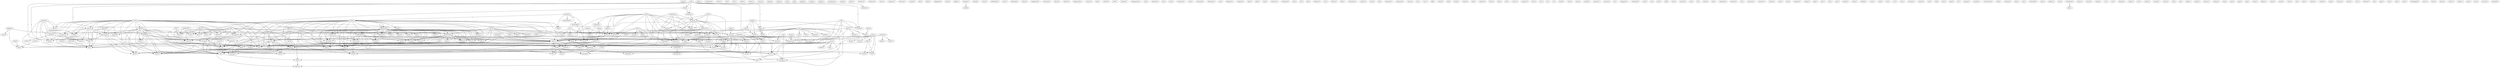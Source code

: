 digraph G {
  home [ label="home(1)" ];
  morris [ label="morris(2)" ];
  st [ label="st(1)" ];
  defer [ label="defer(1)" ];
  comeback [ label="comeback(1)" ];
  mitchell [ label="mitchell(2)" ];
  pinch [ label="pinch(1)" ];
  wins [ label="wins(6)" ];
  field [ label="field(1)" ];
  center [ label="center(2)" ];
  break [ label="break(1)" ];
  runner [ label="runner(1)" ];
  job [ label="job(2)" ];
  bit [ label="bit(5)" ];
  sign [ label="sign(2)" ];
  prediction [ label="prediction(5)" ];
  season [ label="season(8)" ];
  money [ label="money(1)" ];
  make [ label="make(2)" ];
  cash [ label="cash(1)" ];
  wallet [ label="wallet(1)" ];
  contract [ label="contract(2)" ];
  note [ label="note(1)" ];
  power [ label="power(1)" ];
  put [ label="put(1)" ];
  dive [ label="dive(1)" ];
  star [ label="star(2)" ];
  game [ label="game(3)" ];
  baseball [ label="baseball(4)" ];
  deity [ label="deity(1)" ];
  average [ label="average(1)" ];
  shortstop [ label="shortstop(2)" ];
  year [ label="year(21)" ];
  al [ label="al(2)" ];
  lot [ label="lot(3)" ];
  salary [ label="salary(1)" ];
  offer [ label="offer(1)" ];
  career [ label="career(1)" ];
  offer [ label="offer(3)" ];
  one [ label="one(1)" ];
  credibly [ label="credibly(1)" ];
  taker [ label="taker(1)" ];
  strdev [ label="strdev(1)" ];
  chance [ label="chance(1)" ];
  jhuapl [ label="jhuapl(1)" ];
  trailed [ label="trailed(1)" ];
  role [ label="role(1)" ];
  hit [ label="hit(4)" ];
  hit [ label="hit(2)" ];
  posterity [ label="posterity(1)" ];
  win [ label="win(5)" ];
  indians [ label="indians(1)" ];
  jeff [ label="jeff(1)" ];
  picked [ label="picked(1)" ];
  smiley [ label="smiley(1)" ];
  brandt [ label="brandt(1)" ];
  strawberry [ label="strawberry(1)" ];
  lineup [ label="lineup(2)" ];
  miller [ label="miller(1)" ];
  consider [ label="consider(1)" ];
  response [ label="response(1)" ];
  nixon [ label="nixon(1)" ];
  cardinals [ label="cardinals(1)" ];
  winning [ label="winning(1)" ];
  team [ label="team(5)" ];
  comprehend [ label="comprehend(1)" ];
  total [ label="total(1)" ];
  percentage [ label="percentage(2)" ];
  runs [ label="runs(2)" ];
  mussina [ label="mussina(1)" ];
  cornell [ label="cornell(4)" ];
  pace [ label="pace(2)" ];
  left [ label="left(1)" ];
  offense [ label="offense(2)" ];
  division [ label="division(9)" ];
  place [ label="place(1)" ];
  think [ label="think(4)" ];
  build [ label="build(1)" ];
  happened [ label="happened(1)" ];
  sport [ label="sport(1)" ];
  gregg [ label="gregg(1)" ];
  cavgeoe [ label="cavgeoe(1)" ];
  trade [ label="trade(3)" ];
  mattel [ label="mattel(2)" ];
  reach [ label="reach(1)" ];
  tiger [ label="tiger(2)" ];
  system [ label="system(1)" ];
  league [ label="league(4)" ];
  ball [ label="ball(1)" ];
  pittsburgh [ label="pittsburgh(1)" ];
  finished [ label="finished(4)" ];
  doesn [ label="doesn(1)" ];
  count [ label="count(1)" ];
  start [ label="start(1)" ];
  pittsburg [ label="pittsburg(1)" ];
  baltimore [ label="baltimore(1)" ];
  change [ label="change(1)" ];
  detroit [ label="detroit(1)" ];
  baltimore [ label="baltimore(2)" ];
  lead [ label="lead(2)" ];
  california [ label="california(1)" ];
  milwaukee [ label="milwaukee(2)" ];
  seattle [ label="seattle(1)" ];
  oakland [ label="oakland(1)" ];
  york [ label="york(1)" ];
  right [ label="right(3)" ];
  minnesota [ label="minnesota(1)" ];
  time [ label="time(2)" ];
  boston [ label="boston(2)" ];
  turned [ label="turned(1)" ];
  cleveland [ label="cleveland(1)" ];
  adjust [ label="adjust(1)" ];
  know [ label="know(1)" ];
  manager [ label="manager(2)" ];
  city [ label="city(1)" ];
  dwight [ label="dwight(1)" ];
  gets [ label="gets(2)" ];
  goes [ label="goes(3)" ];
  rushes [ label="rushes(1)" ];
  go [ label="go(2)" ];
  fan [ label="fan(2)" ];
  threat [ label="threat(1)" ];
  rotation [ label="rotation(2)" ];
  edu [ label="edu(13)" ];
  matter [ label="matter(1)" ];
  spira [ label="spira(1)" ];
  starter [ label="starter(4)" ];
  panix [ label="panix(1)" ];
  cmcl [ label="cmcl(1)" ];
  hr [ label="hr(2)" ];
  type [ label="type(1)" ];
  guy [ label="guy(1)" ];
  exaggerate [ label="exaggerate(1)" ];
  montreal [ label="montreal(1)" ];
  shawn [ label="shawn(1)" ];
  starts [ label="starts(2)" ];
  spot [ label="spot(3)" ];
  edward [ label="edward(1)" ];
  opportunity [ label="opportunity(1)" ];
  bullpen [ label="bullpen(2)" ];
  coach [ label="coach(1)" ];
  muster [ label="muster(1)" ];
  talent [ label="talent(4)" ];
  part [ label="part(1)" ];
  end [ label="end(2)" ];
  slowed [ label="slowed(1)" ];
  tribe [ label="tribe(1)" ];
  platooning [ label="platooning(1)" ];
  la [ label="la(1)" ];
  honeymoon [ label="honeymoon(1)" ];
  won [ label="won(5)" ];
  relief [ label="relief(2)" ];
  shot [ label="shot(2)" ];
  comment [ label="comment(1)" ];
  waste [ label="waste(1)" ];
  rest [ label="rest(3)" ];
  kept [ label="kept(1)" ];
  tue [ label="tue(5)" ];
  tedward [ label="tedward(5)" ];
  ballsy [ label="ballsy(1)" ];
  sign [ label="sign(1)" ];
  johnson [ label="johnson(1)" ];
  pythagorean [ label="pythagorean(1)" ];
  pennant [ label="pennant(1)" ];
  dl [ label="dl(2)" ];
  lyle [ label="lyle(1)" ];
  dropped [ label="dropped(2)" ];
  becomes [ label="becomes(1)" ];
  lou [ label="lou(1)" ];
  nasa [ label="nasa(1)" ];
  uwaterloo [ label="uwaterloo(1)" ];
  mvp [ label="mvp(2)" ];
  fade [ label="fade(1)" ];
  watch [ label="watch(1)" ];
  reason [ label="reason(1)" ];
  clinch [ label="clinch(1)" ];
  cinch [ label="cinch(2)" ];
  cincinatti [ label="cincinatti(3)" ];
  walk [ label="walk(1)" ];
  aluminum [ label="aluminum(1)" ];
  sep [ label="sep(1)" ];
  expansion [ label="expansion(3)" ];
  sox [ label="sox(8)" ];
  seem [ label="seem(1)" ];
  problem [ label="problem(2)" ];
  prospect [ label="prospect(1)" ];
  ace [ label="ace(1)" ];
  darn [ label="darn(1)" ];
  didn [ label="didn(4)" ];
  finish [ label="finish(2)" ];
  finish [ label="finish(3)" ];
  thu [ label="thu(2)" ];
  king [ label="king(1)" ];
  article [ label="article(2)" ];
  djohnson [ label="djohnson(1)" ];
  compare [ label="compare(1)" ];
  blauser [ label="blauser(2)" ];
  date [ label="date(2)" ];
  dave [ label="dave(1)" ];
  looks [ label="looks(3)" ];
  live [ label="live(1)" ];
  shape [ label="shape(1)" ];
  return [ label="return(1)" ];
  hope [ label="hope(1)" ];
  jody [ label="jody(1)" ];
  mercker [ label="mercker(2)" ];
  made [ label="made(1)" ];
  insert [ label="insert(1)" ];
  cmu [ label="cmu(2)" ];
  criticizes [ label="criticizes(1)" ];
  belle [ label="belle(3)" ];
  predicted [ label="predicted(1)" ];
  jim [ label="jim(1)" ];
  cut [ label="cut(1)" ];
  file [ label="file(1)" ];
  delivery [ label="delivery(1)" ];
  nss [ label="nss(1)" ];
  mark [ label="mark(4)" ];
  predict [ label="predict(1)" ];
  hunter [ label="hunter(1)" ];
  take [ label="take(1)" ];
  calculation [ label="calculation(1)" ];
  yalevm [ label="yalevm(2)" ];
  staff [ label="staff(2)" ];
  steal [ label="steal(2)" ];
  none [ label="none(2)" ];
  ted [ label="ted(1)" ];
  challenge [ label="challenge(1)" ];
  title [ label="title(1)" ];
  minimum [ label="minimum(1)" ];
  projected [ label="projected(1)" ];
  seems [ label="seems(1)" ];
  trn [ label="trn(1)" ];
  wisc [ label="wisc(1)" ];
  diff [ label="diff(1)" ];
  match [ label="match(1)" ];
  hm [ label="hm(3)" ];
  verify [ label="verify(1)" ];
  something [ label="something(3)" ];
  stretch [ label="stretch(1)" ];
  rbi [ label="rbi(1)" ];
  streak [ label="streak(1)" ];
  pick [ label="pick(1)" ];
  use [ label="use(1)" ];
  jackson [ label="jackson(1)" ];
  vance [ label="vance(1)" ];
  kills [ label="kills(1)" ];
  tell [ label="tell(1)" ];
  lonnie [ label="lonnie(2)" ];
  course [ label="course(1)" ];
  wfan [ label="wfan(2)" ];
  record [ label="record(2)" ];
  counter [ label="counter(1)" ];
  surprise [ label="surprise(1)" ];
  kent [ label="kent(1)" ];
  quantrill [ label="quantrill(2)" ];
  cy [ label="cy(4)" ];
  try [ label="try(1)" ];
  foot [ label="foot(1)" ];
  canyon [ label="canyon(1)" ];
  award [ label="award(1)" ];
  base [ label="base(1)" ];
  strength [ label="strength(1)" ];
  thought [ label="thought(2)" ];
  feeling [ label="feeling(1)" ];
  rec [ label="rec(1)" ];
  ra [ label="ra(1)" ];
  rc [ label="rc(1)" ];
  world [ label="world(1)" ];
  went [ label="went(1)" ];
  order [ label="order(2)" ];
  west [ label="west(3)" ];
  cigar [ label="cigar(1)" ];
  nobody [ label="nobody(1)" ];
  mar [ label="mar(4)" ];
  pitching [ label="pitching(2)" ];
  gorman [ label="gorman(1)" ];
  ecaxron [ label="ecaxron(1)" ];
  kc [ label="kc(1)" ];
  champion [ label="champion(1)" ];
  continued [ label="continued(1)" ];
  valentine [ label="valentine(3)" ];
  race [ label="race(1)" ];
  lei [ label="lei(1)" ];
  yale [ label="yale(2)" ];
  half [ label="half(3)" ];
  hare [ label="hare(1)" ];
  stanton [ label="stanton(1)" ];
  nyu [ label="nyu(1)" ];
  projection [ label="projection(2)" ];
  rd [ label="rd(1)" ];
  heard [ label="heard(1)" ];
  rijo [ label="rijo(1)" ];
  fri [ label="fri(2)" ];
  roger [ label="roger(2)" ];
  computed [ label="computed(1)" ];
  deserve [ label="deserve(1)" ];
  sat [ label="sat(1)" ];
  everyone [ label="everyone(1)" ];
  netnews [ label="netnews(1)" ];
  charlie [ label="charlie(1)" ];
  anything [ label="anything(1)" ];
  ucsd [ label="ucsd(1)" ];
  give [ label="give(3)" ];
  tumble [ label="tumble(1)" ];
  rid [ label="rid(3)" ];
  xwp [ label="xwp(1)" ];
  mcgwire [ label="mcgwire(1)" ];
  siding [ label="siding(1)" ];
  play [ label="play(1)" ];
  gov [ label="gov(1)" ];
  risk [ label="risk(1)" ];
  ben [ label="ben(1)" ];
  snyder [ label="snyder(1)" ];
  enjoy [ label="enjoy(1)" ];
  kerfeld [ label="kerfeld(1)" ];
  wasn [ label="wasn(1)" ];
  bream [ label="bream(2)" ];
  took [ label="took(1)" ];
  ecn [ label="ecn(1)" ];
  ycc [ label="ycc(2)" ];
  cory [ label="cory(1)" ];
  lovelace [ label="lovelace(1)" ];
  canada [ label="canada(1)" ];
  nov [ label="nov(2)" ];
  tsk [ label="tsk(2)" ];
  arm [ label="arm(1)" ];
  nope [ label="nope(3)" ];
  sf [ label="sf(1)" ];
  innings [ label="innings(1)" ];
  challenge [ label="challenge(1)" ];
  shouldn [ label="shouldn(1)" ];
  introduction [ label="introduction(1)" ];
  pitcher [ label="pitcher(2)" ];
  strike [ label="strike(1)" ];
  gold [ label="gold(1)" ];
  huckaby [ label="huckaby(1)" ];
  fails [ label="fails(1)" ];
  ray [ label="ray(1)" ];
  wait [ label="wait(1)" ];
  mcdonald [ label="mcdonald(1)" ];
  mind [ label="mind(1)" ];
  mind [ label="mind(1)" ];
  paul [ label="paul(1)" ];
  applies [ label="applies(1)" ];
  com [ label="com(2)" ];
  showalter [ label="showalter(2)" ];
  stick [ label="stick(1)" ];
  dunno [ label="dunno(1)" ];
  acker [ label="acker(2)" ];
  hassey [ label="hassey(1)" ];
  ip [ label="ip(2)" ];
  forgot [ label="forgot(1)" ];
  oct [ label="oct(1)" ];
  ron [ label="ron(1)" ];
  formula [ label="formula(1)" ];
  era [ label="era(3)" ];
  hmph [ label="hmph(1)" ];
  sun [ label="sun(1)" ];
  cayley [ label="cayley(1)" ];
  rozema [ label="rozema(1)" ];
  series [ label="series(1)" ];
  trol [ label="trol(2)" ];
  op [ label="op(1)" ];
  smith [ label="smith(2)" ];
  laugh [ label="laugh(1)" ];
  jordan [ label="jordan(1)" ];
  thomas [ label="thomas(1)" ];
  purdue [ label="purdue(1)" ];
  bye [ label="bye(2)" ];
  hojo [ label="hojo(2)" ];
  gary [ label="gary(1)" ];
  apr [ label="apr(2)" ];
  came [ label="came(1)" ];
  klesko [ label="klesko(1)" ];
  check [ label="check(1)" ];
  grace [ label="grace(2)" ];
  bielecki [ label="bielecki(3)" ];
  write [ label="write(1)" ];
  dwight [ label="dwight(1)" ];
  ab [ label="ab(1)" ];
  auto [ label="auto(2)" ];
  rubber [ label="rubber(1)" ];
  casbah [ label="casbah(1)" ];
  drop [ label="drop(1)" ];
  dawson [ label="dawson(1)" ];
  sep [ label="sep(1)" ];
  obp [ label="obp(1)" ];
  kirsch [ label="kirsch(1)" ];
  uwo [ label="uwo(1)" ];
  reardon [ label="reardon(1)" ];
  bo [ label="bo(2)" ];
  april [ label="april(1)" ];
  care [ label="care(1)" ];
  aug [ label="aug(1)" ];
  ryan [ label="ryan(1)" ];
  saberhagen [ label="saberhagen(3)" ];
  glove [ label="glove(1)" ];
  hurst [ label="hurst(1)" ];
  injury [ label="injury(2)" ];
  writes [ label="writes(1)" ];
  snider [ label="snider(1)" ];
  june [ label="june(3)" ];
  jose [ label="jose(1)" ];
  uwovax [ label="uwovax(1)" ];
  anybody [ label="anybody(2)" ];
  morris -> st [ label="1" ];
  mitchell -> pinch [ label="1" ];
  mitchell -> wins [ label="1" ];
  mitchell -> field [ label="1" ];
  mitchell -> center [ label="1" ];
  mitchell -> break [ label="1" ];
  mitchell -> runner [ label="1" ];
  mitchell -> job [ label="1" ];
  mitchell -> bit [ label="1" ];
  sign -> prediction [ label="1" ];
  sign -> season [ label="1" ];
  sign -> money [ label="1" ];
  sign -> make [ label="1" ];
  sign -> cash [ label="1" ];
  sign -> wallet [ label="1" ];
  sign -> contract [ label="1" ];
  sign -> note [ label="1" ];
  star -> season [ label="1" ];
  star -> pinch [ label="1" ];
  star -> wins [ label="1" ];
  star -> game [ label="1" ];
  star -> baseball [ label="1" ];
  star -> deity [ label="1" ];
  star -> average [ label="1" ];
  star -> shortstop [ label="1" ];
  star -> field [ label="1" ];
  star -> year [ label="1" ];
  star -> al [ label="1" ];
  star -> lot [ label="1" ];
  star -> salary [ label="1" ];
  star -> offer [ label="1" ];
  star -> center [ label="1" ];
  star -> career [ label="1" ];
  star -> offer [ label="1" ];
  star -> break [ label="1" ];
  star -> one [ label="1" ];
  star -> runner [ label="1" ];
  star -> job [ label="1" ];
  star -> bit [ label="1" ];
  star -> credibly [ label="1" ];
  prediction -> season [ label="1" ];
  prediction -> hit [ label="1" ];
  prediction -> hit [ label="1" ];
  prediction -> make [ label="1" ];
  prediction -> posterity [ label="1" ];
  prediction -> year [ label="2" ];
  prediction -> win [ label="1" ];
  prediction -> indians [ label="1" ];
  prediction -> contract [ label="1" ];
  prediction -> note [ label="1" ];
  winning -> team [ label="1" ];
  winning -> comprehend [ label="1" ];
  winning -> total [ label="1" ];
  winning -> percentage [ label="2" ];
  winning -> runs [ label="1" ];
  pace -> offer [ label="1" ];
  pace -> offer [ label="1" ];
  offense -> division [ label="1" ];
  offense -> offer [ label="1" ];
  offense -> place [ label="1" ];
  offense -> offer [ label="1" ];
  offense -> think [ label="1" ];
  cavgeoe -> trade [ label="1" ];
  tiger -> system [ label="1" ];
  tiger -> league [ label="1" ];
  tiger -> think [ label="1" ];
  tiger -> ball [ label="1" ];
  season -> finished [ label="1" ];
  season -> doesn [ label="1" ];
  season -> count [ label="1" ];
  team -> baltimore [ label="1" ];
  team -> total [ label="1" ];
  team -> change [ label="1" ];
  team -> average [ label="1" ];
  team -> detroit [ label="1" ];
  team -> baltimore [ label="1" ];
  team -> lead [ label="1" ];
  team -> california [ label="1" ];
  team -> milwaukee [ label="1" ];
  team -> al [ label="1" ];
  team -> runs [ label="1" ];
  team -> seattle [ label="1" ];
  team -> oakland [ label="1" ];
  team -> york [ label="1" ];
  team -> right [ label="1" ];
  team -> minnesota [ label="1" ];
  team -> time [ label="1" ];
  team -> boston [ label="1" ];
  team -> turned [ label="1" ];
  team -> cleveland [ label="1" ];
  team -> adjust [ label="1" ];
  team -> know [ label="1" ];
  team -> bit [ label="1" ];
  team -> manager [ label="1" ];
  team -> city [ label="1" ];
  dwight -> gets [ label="1" ];
  dwight -> goes [ label="1" ];
  dwight -> wins [ label="1" ];
  dwight -> rushes [ label="1" ];
  dwight -> go [ label="1" ];
  dwight -> fan [ label="1" ];
  rotation -> year [ label="1" ];
  edu -> matter [ label="1" ];
  edu -> spira [ label="1" ];
  edu -> league [ label="1" ];
  edu -> starter [ label="1" ];
  edu -> panix [ label="1" ];
  edu -> cmcl [ label="1" ];
  hr -> hit [ label="2" ];
  hr -> type [ label="1" ];
  hr -> hit [ label="2" ];
  hr -> guy [ label="1" ];
  hr -> year [ label="1" ];
  starts -> spot [ label="1" ];
  bullpen -> baseball [ label="1" ];
  bullpen -> coach [ label="1" ];
  bullpen -> spot [ label="1" ];
  gets -> goes [ label="1" ];
  gets -> talent [ label="1" ];
  end -> year [ label="1" ];
  goes -> platooning [ label="2" ];
  goes -> la [ label="2" ];
  goes -> honeymoon [ label="2" ];
  won -> relief [ label="1" ];
  won -> division [ label="2" ];
  won -> shot [ label="1" ];
  won -> comment [ label="1" ];
  won -> waste [ label="1" ];
  won -> rest [ label="1" ];
  won -> league [ label="1" ];
  won -> year [ label="1" ];
  won -> kept [ label="1" ];
  tue -> hit [ label="1" ];
  tue -> money [ label="1" ];
  tue -> tedward [ label="1" ];
  tue -> ballsy [ label="1" ];
  tue -> talent [ label="1" ];
  tue -> hit [ label="1" ];
  tue -> make [ label="1" ];
  tue -> cash [ label="1" ];
  tue -> year [ label="1" ];
  tue -> wallet [ label="1" ];
  tue -> contract [ label="1" ];
  tue -> note [ label="1" ];
  tue -> sign [ label="1" ];
  wins -> division [ label="1" ];
  wins -> shortstop [ label="1" ];
  wins -> field [ label="1" ];
  wins -> center [ label="1" ];
  wins -> pennant [ label="1" ];
  wins -> break [ label="1" ];
  wins -> runner [ label="1" ];
  wins -> job [ label="2" ];
  wins -> bit [ label="1" ];
  dl -> rushes [ label="1" ];
  dl -> platooning [ label="1" ];
  dl -> go [ label="1" ];
  dl -> la [ label="1" ];
  dl -> honeymoon [ label="1" ];
  dl -> fan [ label="1" ];
  game -> baseball [ label="1" ];
  game -> deity [ label="1" ];
  game -> average [ label="1" ];
  game -> lead [ label="1" ];
  game -> shortstop [ label="1" ];
  game -> lot [ label="1" ];
  game -> salary [ label="1" ];
  game -> go [ label="1" ];
  game -> career [ label="1" ];
  game -> one [ label="1" ];
  game -> dropped [ label="1" ];
  game -> bit [ label="1" ];
  hit -> finished [ label="1" ];
  hit -> year [ label="2" ];
  hit -> runs [ label="1" ];
  baltimore -> fade [ label="1" ];
  baltimore -> division [ label="1" ];
  baltimore -> detroit [ label="1" ];
  baltimore -> waste [ label="1" ];
  baltimore -> california [ label="1" ];
  baltimore -> rest [ label="1" ];
  baltimore -> milwaukee [ label="1" ];
  baltimore -> year [ label="1" ];
  baltimore -> seattle [ label="1" ];
  baltimore -> oakland [ label="1" ];
  baltimore -> watch [ label="1" ];
  baltimore -> york [ label="1" ];
  baltimore -> minnesota [ label="1" ];
  baltimore -> reason [ label="1" ];
  baltimore -> boston [ label="1" ];
  baltimore -> turned [ label="1" ];
  baltimore -> cleveland [ label="1" ];
  baltimore -> know [ label="1" ];
  baltimore -> st [ label="1" ];
  baltimore -> clinch [ label="1" ];
  baltimore -> city [ label="1" ];
  baltimore -> cinch [ label="1" ];
  tedward -> walk [ label="1" ];
  baseball -> deity [ label="1" ];
  baseball -> average [ label="1" ];
  baseball -> rest [ label="1" ];
  baseball -> lot [ label="1" ];
  baseball -> salary [ label="1" ];
  baseball -> career [ label="1" ];
  baseball -> one [ label="1" ];
  baseball -> spot [ label="1" ];
  sep -> matter [ label="1" ];
  sep -> talent [ label="1" ];
  sep -> spira [ label="1" ];
  sep -> league [ label="1" ];
  sep -> lot [ label="1" ];
  sep -> starter [ label="1" ];
  sep -> st [ label="1" ];
  sep -> panix [ label="1" ];
  sep -> expansion [ label="1" ];
  sep -> cmcl [ label="1" ];
  sox -> seem [ label="1" ];
  sox -> rushes [ label="1" ];
  sox -> problem [ label="1" ];
  sox -> go [ label="1" ];
  sox -> fan [ label="1" ];
  sox -> prospect [ label="1" ];
  sox -> st [ label="2" ];
  sox -> dropped [ label="1" ];
  sox -> bit [ label="1" ];
  division -> shot [ label="1" ];
  division -> year [ label="1" ];
  division -> offer [ label="1" ];
  division -> pennant [ label="1" ];
  division -> offer [ label="1" ];
  division -> darn [ label="1" ];
  division -> st [ label="1" ];
  division -> didn [ label="1" ];
  division -> finish [ label="2" ];
  division -> kept [ label="1" ];
  division -> finish [ label="2" ];
  thu -> king [ label="1" ];
  thu -> talent [ label="1" ];
  thu -> lot [ label="1" ];
  thu -> article [ label="1" ];
  thu -> win [ label="1" ];
  thu -> expansion [ label="1" ];
  ballsy -> hit [ label="1" ];
  ballsy -> year [ label="1" ];
  blauser -> shortstop [ label="1" ];
  blauser -> job [ label="1" ];
  dave -> shot [ label="1" ];
  dave -> looks [ label="1" ];
  dave -> lot [ label="1" ];
  dave -> live [ label="1" ];
  dave -> shape [ label="1" ];
  dave -> return [ label="1" ];
  dave -> hope [ label="1" ];
  dave -> expansion [ label="1" ];
  mercker -> made [ label="1" ];
  mercker -> year [ label="1" ];
  mercker -> insert [ label="1" ];
  shot -> expansion [ label="1" ];
  belle -> hit [ label="2" ];
  belle -> year [ label="1" ];
  belle -> walk [ label="1" ];
  average -> lead [ label="1" ];
  average -> right [ label="1" ];
  average -> career [ label="1" ];
  average -> one [ label="1" ];
  average -> manager [ label="1" ];
  looks -> lot [ label="1" ];
  looks -> live [ label="1" ];
  looks -> return [ label="1" ];
  mark -> predict [ label="1" ];
  mark -> hit [ label="1" ];
  mark -> year [ label="2" ];
  baltimore -> waste [ label="1" ];
  baltimore -> california [ label="1" ];
  baltimore -> rest [ label="1" ];
  baltimore -> milwaukee [ label="1" ];
  baltimore -> year [ label="1" ];
  baltimore -> seattle [ label="1" ];
  baltimore -> oakland [ label="1" ];
  baltimore -> watch [ label="1" ];
  baltimore -> york [ label="1" ];
  baltimore -> minnesota [ label="1" ];
  baltimore -> reason [ label="1" ];
  baltimore -> boston [ label="1" ];
  baltimore -> turned [ label="1" ];
  baltimore -> cleveland [ label="1" ];
  baltimore -> know [ label="1" ];
  baltimore -> st [ label="1" ];
  baltimore -> clinch [ label="1" ];
  baltimore -> city [ label="1" ];
  baltimore -> cinch [ label="1" ];
  lead -> right [ label="1" ];
  lead -> go [ label="1" ];
  shortstop -> lot [ label="2" ];
  shortstop -> salary [ label="2" ];
  shortstop -> career [ label="2" ];
  shortstop -> one [ label="2" ];
  shortstop -> job [ label="1" ];
  staff -> steal [ label="1" ];
  staff -> al [ label="1" ];
  challenge -> doesn [ label="1" ];
  challenge -> year [ label="1" ];
  challenge -> title [ label="1" ];
  challenge -> count [ label="1" ];
  talent -> year [ label="1" ];
  predict -> something [ label="1" ];
  predict -> stretch [ label="1" ];
  predict -> think [ label="1" ];
  predict -> rbi [ label="1" ];
  seem -> problem [ label="1" ];
  seem -> use [ label="1" ];
  hit -> year [ label="2" ];
  hit -> runs [ label="1" ];
  lonnie -> bit [ label="1" ];
  wfan -> year [ label="1" ];
  wfan -> record [ label="1" ];
  make -> counter [ label="1" ];
  make -> contract [ label="1" ];
  make -> expansion [ label="1" ];
  make -> note [ label="1" ];
  quantrill -> league [ label="1" ];
  quantrill -> starter [ label="1" ];
  quantrill -> use [ label="1" ];
  quantrill -> panix [ label="1" ];
  quantrill -> cmcl [ label="1" ];
  cy -> steal [ label="1" ];
  cy -> try [ label="1" ];
  cy -> foot [ label="1" ];
  cy -> go [ label="1" ];
  cy -> win [ label="2" ];
  cy -> center [ label="1" ];
  cy -> canyon [ label="1" ];
  cy -> award [ label="1" ];
  cy -> base [ label="1" ];
  cy -> strength [ label="1" ];
  cy -> thought [ label="1" ];
  cy -> feeling [ label="1" ];
  cy -> didn [ label="1" ];
  league -> think [ label="1" ];
  league -> starter [ label="1" ];
  league -> manager [ label="1" ];
  milwaukee -> seattle [ label="1" ];
  milwaukee -> oakland [ label="1" ];
  milwaukee -> minnesota [ label="1" ];
  milwaukee -> turned [ label="1" ];
  milwaukee -> cleveland [ label="1" ];
  milwaukee -> know [ label="1" ];
  milwaukee -> clinch [ label="1" ];
  milwaukee -> city [ label="1" ];
  milwaukee -> cinch [ label="1" ];
  percentage -> runs [ label="1" ];
  doesn -> count [ label="1" ];
  year -> lot [ label="2" ];
  year -> salary [ label="2" ];
  year -> right [ label="1" ];
  year -> offer [ label="1" ];
  year -> career [ label="2" ];
  year -> offer [ label="1" ];
  year -> stretch [ label="1" ];
  year -> one [ label="2" ];
  year -> order [ label="1" ];
  year -> think [ label="1" ];
  year -> finish [ label="1" ];
  year -> rbi [ label="1" ];
  year -> finish [ label="1" ];
  west -> right [ label="1" ];
  west -> one [ label="1" ];
  west -> st [ label="2" ];
  steal -> base [ label="1" ];
  mar -> wallet [ label="1" ];
  mar -> contract [ label="1" ];
  mar -> note [ label="1" ];
  mar -> sign [ label="1" ];
  al -> lot [ label="1" ];
  al -> salary [ label="1" ];
  al -> right [ label="1" ];
  al -> offer [ label="1" ];
  al -> place [ label="1" ];
  al -> career [ label="1" ];
  al -> offer [ label="1" ];
  al -> one [ label="1" ];
  al -> pitching [ label="1" ];
  al -> manager [ label="1" ];
  al -> credibly [ label="1" ];
  lot -> live [ label="1" ];
  lot -> salary [ label="1" ];
  lot -> return [ label="1" ];
  lot -> career [ label="1" ];
  lot -> one [ label="1" ];
  problem -> sign [ label="1" ];
  valentine -> wallet [ label="1" ];
  valentine -> right [ label="1" ];
  valentine -> contract [ label="1" ];
  valentine -> order [ label="1" ];
  valentine -> note [ label="1" ];
  valentine -> sign [ label="1" ];
  something -> go [ label="1" ];
  something -> projection [ label="1" ];
  fri -> starter [ label="1" ];
  fri -> panix [ label="1" ];
  fri -> cmcl [ label="1" ];
  roger -> win [ label="1" ];
  offer -> career [ label="2" ];
  offer -> one [ label="2" ];
  go -> base [ label="1" ];
  go -> thought [ label="1" ];
  win -> award [ label="1" ];
  win -> base [ label="1" ];
  win -> thought [ label="1" ];
  win -> pitching [ label="2" ];
  win -> didn [ label="1" ];
  win -> finish [ label="2" ];
  win -> anything [ label="1" ];
  win -> cinch [ label="1" ];
  win -> finish [ label="2" ];
  give -> tumble [ label="1" ];
  give -> offer [ label="1" ];
  give -> time [ label="1" ];
  give -> adjust [ label="1" ];
  give -> bit [ label="2" ];
  give -> rid [ label="1" ];
  center -> canyon [ label="1" ];
  center -> break [ label="1" ];
  center -> runner [ label="1" ];
  center -> job [ label="1" ];
  center -> bit [ label="1" ];
  bream -> honeymoon [ label="1" ];
  pennant -> st [ label="2" ];
  offer -> one [ label="2" ];
  one -> time [ label="1" ];
  challenge -> count [ label="1" ];
  pitcher -> starter [ label="1" ];
  pitcher -> strike [ label="1" ];
  time -> adjust [ label="1" ];
  think -> pitching [ label="1" ];
  think -> anything [ label="1" ];
  think -> manager [ label="1" ];
  think -> wait [ label="1" ];
  think -> rbi [ label="1" ];
  think -> cinch [ label="1" ];
  boston -> turned [ label="1" ];
  boston -> cleveland [ label="1" ];
  boston -> know [ label="1" ];
  boston -> city [ label="1" ];
  fan -> mind [ label="1" ];
  fan -> mind [ label="1" ];
  starter -> spot [ label="1" ];
  showalter -> stick [ label="1" ];
  cleveland -> know [ label="1" ];
  cleveland -> city [ label="1" ];
  acker -> ball [ label="1" ];
  ip -> thought [ label="1" ];
  ip -> didn [ label="1" ];
  era -> pitching [ label="1" ];
  smith -> spot [ label="1" ];
  job -> bit [ label="1" ];
  didn -> finish [ label="1" ];
  didn -> record [ label="1" ];
  didn -> finish [ label="1" ];
  finish -> count [ label="1" ];
  bielecki -> bit [ label="1" ];
  sep -> expansion [ label="1" ];
  sep -> cmcl [ label="1" ];
  obp -> rbi [ label="1" ];
  obp -> city [ label="1" ];
}
